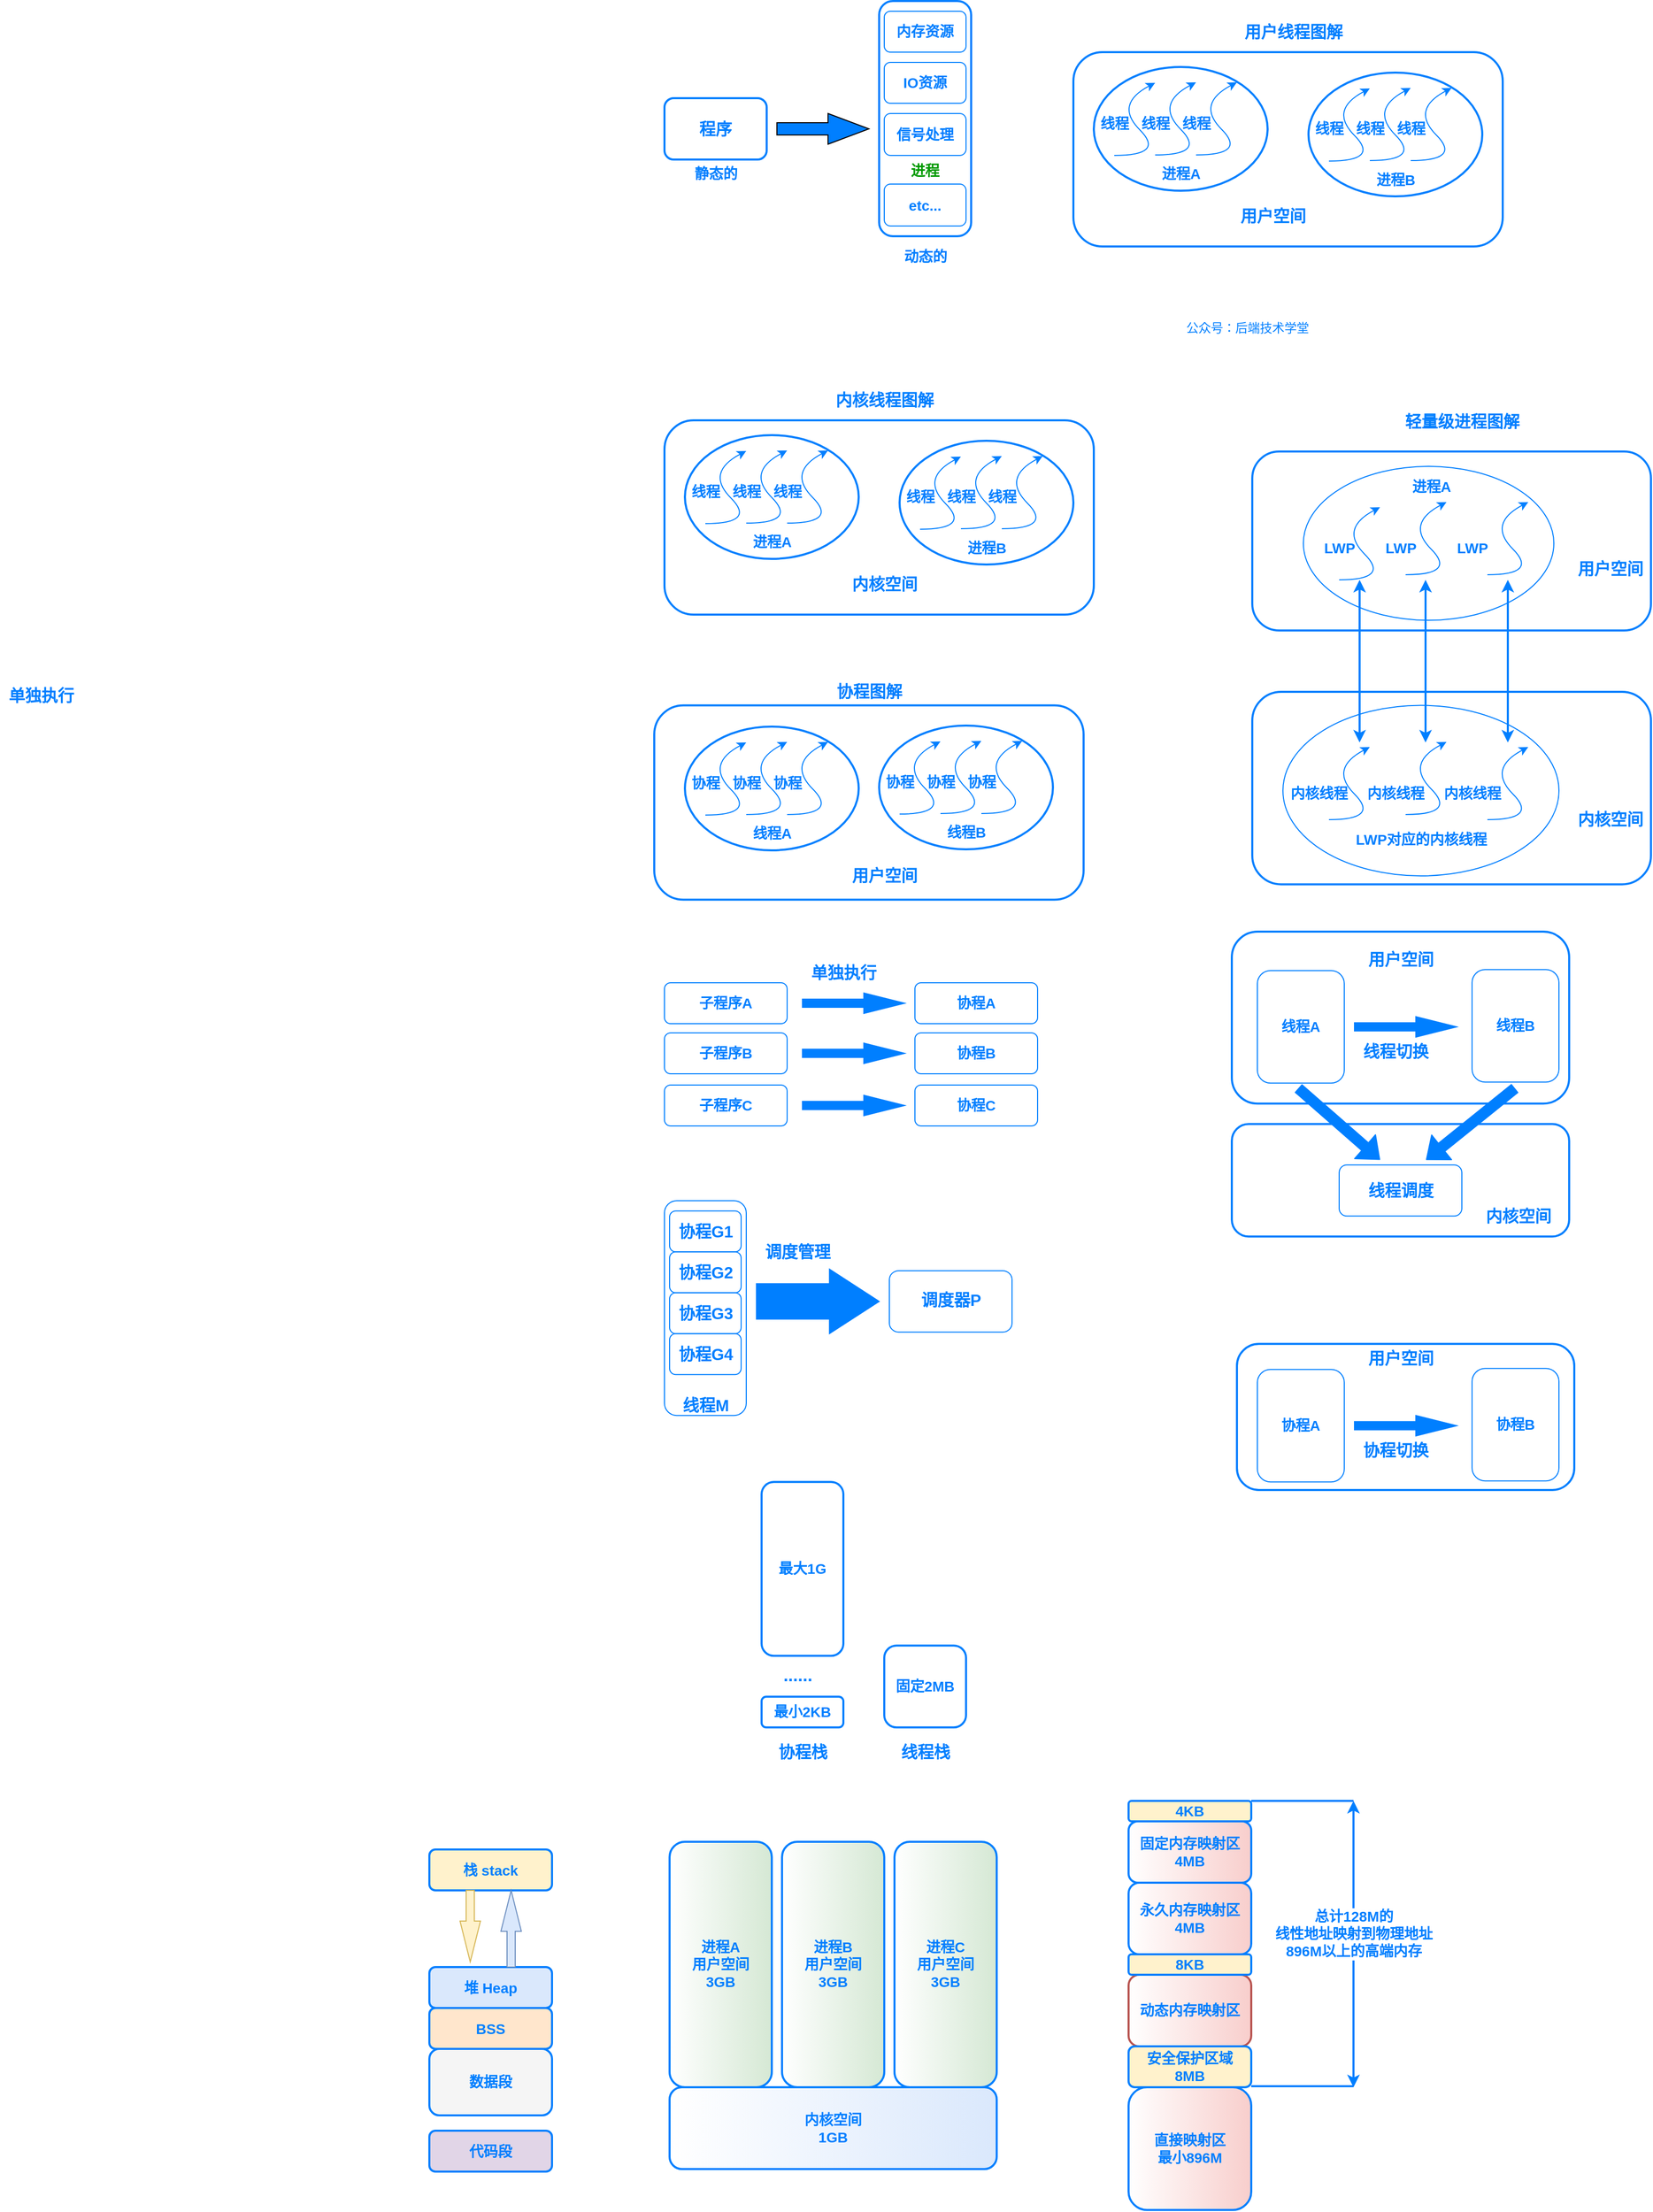<mxfile version="13.0.1" type="device"><diagram id="Zx3583GywnD8l1UOHniR" name="Page-1"><mxGraphModel dx="1886" dy="698" grid="1" gridSize="10" guides="1" tooltips="1" connect="1" arrows="1" fold="1" page="1" pageScale="1" pageWidth="827" pageHeight="1169" math="0" shadow="0"><root><mxCell id="0"/><mxCell id="1" parent="0"/><mxCell id="cXlgiejsqJPQF5KP37FK-1" value="&lt;font color=&quot;#007fff&quot; size=&quot;1&quot;&gt;&lt;b style=&quot;font-size: 16px&quot;&gt;程序&lt;/b&gt;&lt;/font&gt;" style="rounded=1;whiteSpace=wrap;html=1;fillColor=none;strokeColor=#007FFF;strokeWidth=2;" vertex="1" parent="1"><mxGeometry x="40" y="225" width="100" height="60" as="geometry"/></mxCell><mxCell id="cXlgiejsqJPQF5KP37FK-2" value="&lt;font style=&quot;font-size: 14px&quot; color=&quot;#009900&quot;&gt;&lt;b&gt;&lt;br&gt;&lt;br&gt;&lt;br&gt;&lt;br&gt;&lt;br&gt;&lt;br&gt;进程&lt;/b&gt;&lt;/font&gt;" style="rounded=1;whiteSpace=wrap;html=1;fillColor=none;strokeColor=#007FFF;strokeWidth=2;" vertex="1" parent="1"><mxGeometry x="250" y="130" width="90" height="230" as="geometry"/></mxCell><mxCell id="cXlgiejsqJPQF5KP37FK-3" value="&lt;font style=&quot;font-size: 14px&quot; color=&quot;#007fff&quot;&gt;&lt;b&gt;内存资源&lt;/b&gt;&lt;/font&gt;" style="rounded=1;whiteSpace=wrap;html=1;fillColor=none;strokeColor=#007FFF;" vertex="1" parent="1"><mxGeometry x="255" y="140" width="80" height="40" as="geometry"/></mxCell><mxCell id="cXlgiejsqJPQF5KP37FK-4" value="&lt;font style=&quot;font-size: 14px&quot; color=&quot;#007fff&quot;&gt;&lt;b&gt;IO资源&lt;/b&gt;&lt;/font&gt;" style="rounded=1;whiteSpace=wrap;html=1;fillColor=none;strokeColor=#007FFF;" vertex="1" parent="1"><mxGeometry x="255" y="190" width="80" height="40" as="geometry"/></mxCell><mxCell id="cXlgiejsqJPQF5KP37FK-5" value="&lt;font style=&quot;font-size: 14px&quot; color=&quot;#007fff&quot;&gt;&lt;b&gt;信号处理&lt;/b&gt;&lt;/font&gt;" style="rounded=1;whiteSpace=wrap;html=1;fillColor=none;strokeColor=#007FFF;gradientColor=#ffffff;" vertex="1" parent="1"><mxGeometry x="255" y="240" width="80" height="41" as="geometry"/></mxCell><mxCell id="cXlgiejsqJPQF5KP37FK-7" value="&lt;span style=&quot;font-size: 14px&quot;&gt;&lt;b&gt;&lt;font color=&quot;#007fff&quot;&gt;etc...&lt;/font&gt;&lt;/b&gt;&lt;/span&gt;" style="rounded=1;whiteSpace=wrap;html=1;fillColor=none;strokeColor=#007FFF;" vertex="1" parent="1"><mxGeometry x="255" y="309" width="80" height="41" as="geometry"/></mxCell><mxCell id="cXlgiejsqJPQF5KP37FK-8" value="&lt;font style=&quot;font-size: 14px&quot; color=&quot;#007fff&quot;&gt;&lt;b&gt;静态的&lt;/b&gt;&lt;/font&gt;" style="text;html=1;resizable=0;autosize=1;align=center;verticalAlign=middle;points=[];fillColor=none;strokeColor=none;rounded=0;" vertex="1" parent="1"><mxGeometry x="60" y="289" width="60" height="20" as="geometry"/></mxCell><mxCell id="cXlgiejsqJPQF5KP37FK-9" value="&lt;font style=&quot;font-size: 14px&quot; color=&quot;#007fff&quot;&gt;&lt;b&gt;动态的&lt;/b&gt;&lt;/font&gt;" style="text;html=1;resizable=0;autosize=1;align=center;verticalAlign=middle;points=[];fillColor=none;strokeColor=none;rounded=0;" vertex="1" parent="1"><mxGeometry x="265" y="370" width="60" height="20" as="geometry"/></mxCell><mxCell id="cXlgiejsqJPQF5KP37FK-10" value="" style="html=1;shadow=0;dashed=0;align=center;verticalAlign=middle;shape=mxgraph.arrows2.arrow;dy=0.6;dx=40;notch=0;fillColor=#007FFF;" vertex="1" parent="1"><mxGeometry x="150" y="240" width="90" height="30" as="geometry"/></mxCell><mxCell id="cXlgiejsqJPQF5KP37FK-13" value="" style="curved=1;endArrow=classic;html=1;strokeColor=#007FFF;" edge="1" parent="1"><mxGeometry width="50" height="50" relative="1" as="geometry"><mxPoint x="480" y="281" as="sourcePoint"/><mxPoint x="520" y="210" as="targetPoint"/><Array as="points"><mxPoint x="530" y="281"/><mxPoint x="480" y="231"/></Array></mxGeometry></mxCell><mxCell id="cXlgiejsqJPQF5KP37FK-15" value="" style="curved=1;endArrow=classic;html=1;strokeColor=#007FFF;" edge="1" parent="1"><mxGeometry width="50" height="50" relative="1" as="geometry"><mxPoint x="520" y="280.5" as="sourcePoint"/><mxPoint x="560" y="209.5" as="targetPoint"/><Array as="points"><mxPoint x="570" y="280.5"/><mxPoint x="520" y="230.5"/></Array></mxGeometry></mxCell><mxCell id="cXlgiejsqJPQF5KP37FK-16" value="" style="curved=1;endArrow=classic;html=1;strokeColor=#007FFF;" edge="1" parent="1"><mxGeometry width="50" height="50" relative="1" as="geometry"><mxPoint x="560" y="280.5" as="sourcePoint"/><mxPoint x="600" y="209.5" as="targetPoint"/><Array as="points"><mxPoint x="610" y="280.5"/><mxPoint x="560" y="230.5"/></Array></mxGeometry></mxCell><mxCell id="cXlgiejsqJPQF5KP37FK-17" value="" style="rounded=1;whiteSpace=wrap;html=1;strokeColor=#007FFF;fillColor=none;strokeWidth=2;" vertex="1" parent="1"><mxGeometry x="440" y="180" width="420" height="190" as="geometry"/></mxCell><mxCell id="cXlgiejsqJPQF5KP37FK-20" value="&lt;font color=&quot;#007fff&quot; size=&quot;1&quot;&gt;&lt;b style=&quot;font-size: 16px&quot;&gt;用户空间&lt;/b&gt;&lt;/font&gt;" style="text;html=1;resizable=0;autosize=1;align=center;verticalAlign=middle;points=[];fillColor=none;strokeColor=none;rounded=0;" vertex="1" parent="1"><mxGeometry x="595" y="330" width="80" height="20" as="geometry"/></mxCell><mxCell id="cXlgiejsqJPQF5KP37FK-21" value="" style="ellipse;whiteSpace=wrap;html=1;strokeColor=#007FFF;fillColor=none;strokeWidth=2;" vertex="1" parent="1"><mxGeometry x="460" y="194.5" width="170" height="121" as="geometry"/></mxCell><mxCell id="cXlgiejsqJPQF5KP37FK-22" value="&lt;font style=&quot;font-size: 14px&quot; color=&quot;#007fff&quot;&gt;&lt;b&gt;进程A&lt;/b&gt;&lt;/font&gt;" style="text;html=1;resizable=0;autosize=1;align=center;verticalAlign=middle;points=[];fillColor=none;strokeColor=none;rounded=0;" vertex="1" parent="1"><mxGeometry x="520" y="289" width="50" height="20" as="geometry"/></mxCell><mxCell id="cXlgiejsqJPQF5KP37FK-23" value="" style="curved=1;endArrow=classic;html=1;strokeColor=#007FFF;" edge="1" parent="1"><mxGeometry width="50" height="50" relative="1" as="geometry"><mxPoint x="690" y="286.5" as="sourcePoint"/><mxPoint x="730" y="215.5" as="targetPoint"/><Array as="points"><mxPoint x="740" y="286.5"/><mxPoint x="690" y="236.5"/></Array></mxGeometry></mxCell><mxCell id="cXlgiejsqJPQF5KP37FK-24" value="" style="curved=1;endArrow=classic;html=1;strokeColor=#007FFF;" edge="1" parent="1"><mxGeometry width="50" height="50" relative="1" as="geometry"><mxPoint x="730" y="286" as="sourcePoint"/><mxPoint x="770" y="215" as="targetPoint"/><Array as="points"><mxPoint x="780" y="286"/><mxPoint x="730" y="236"/></Array></mxGeometry></mxCell><mxCell id="cXlgiejsqJPQF5KP37FK-25" value="" style="curved=1;endArrow=classic;html=1;strokeColor=#007FFF;" edge="1" parent="1"><mxGeometry width="50" height="50" relative="1" as="geometry"><mxPoint x="770" y="286" as="sourcePoint"/><mxPoint x="810" y="215" as="targetPoint"/><Array as="points"><mxPoint x="820" y="286"/><mxPoint x="770" y="236"/></Array></mxGeometry></mxCell><mxCell id="cXlgiejsqJPQF5KP37FK-26" value="" style="ellipse;whiteSpace=wrap;html=1;strokeColor=#007FFF;fillColor=none;strokeWidth=2;" vertex="1" parent="1"><mxGeometry x="670" y="200" width="170" height="121" as="geometry"/></mxCell><mxCell id="cXlgiejsqJPQF5KP37FK-27" value="&lt;font style=&quot;font-size: 14px&quot; color=&quot;#007fff&quot;&gt;&lt;b&gt;进程B&lt;/b&gt;&lt;/font&gt;" style="text;html=1;resizable=0;autosize=1;align=center;verticalAlign=middle;points=[];fillColor=none;strokeColor=none;rounded=0;" vertex="1" parent="1"><mxGeometry x="730" y="294.5" width="50" height="20" as="geometry"/></mxCell><mxCell id="cXlgiejsqJPQF5KP37FK-29" value="&lt;font style=&quot;font-size: 14px&quot; color=&quot;#007fff&quot;&gt;&lt;b&gt;线程&lt;/b&gt;&lt;/font&gt;" style="text;html=1;resizable=0;autosize=1;align=center;verticalAlign=middle;points=[];fillColor=none;strokeColor=none;rounded=0;" vertex="1" parent="1"><mxGeometry x="460" y="240" width="40" height="20" as="geometry"/></mxCell><mxCell id="cXlgiejsqJPQF5KP37FK-30" value="&lt;font style=&quot;font-size: 14px&quot; color=&quot;#007fff&quot;&gt;&lt;b&gt;线程&lt;/b&gt;&lt;/font&gt;" style="text;html=1;resizable=0;autosize=1;align=center;verticalAlign=middle;points=[];fillColor=none;strokeColor=none;rounded=0;" vertex="1" parent="1"><mxGeometry x="500" y="240" width="40" height="20" as="geometry"/></mxCell><mxCell id="cXlgiejsqJPQF5KP37FK-31" value="&lt;font style=&quot;font-size: 14px&quot; color=&quot;#007fff&quot;&gt;&lt;b&gt;线程&lt;/b&gt;&lt;/font&gt;" style="text;html=1;resizable=0;autosize=1;align=center;verticalAlign=middle;points=[];fillColor=none;strokeColor=none;rounded=0;" vertex="1" parent="1"><mxGeometry x="540" y="240" width="40" height="20" as="geometry"/></mxCell><mxCell id="cXlgiejsqJPQF5KP37FK-32" value="&lt;font style=&quot;font-size: 14px&quot; color=&quot;#007fff&quot;&gt;&lt;b&gt;线程&lt;/b&gt;&lt;/font&gt;" style="text;html=1;resizable=0;autosize=1;align=center;verticalAlign=middle;points=[];fillColor=none;strokeColor=none;rounded=0;" vertex="1" parent="1"><mxGeometry x="670" y="245" width="40" height="20" as="geometry"/></mxCell><mxCell id="cXlgiejsqJPQF5KP37FK-33" value="&lt;font style=&quot;font-size: 14px&quot; color=&quot;#007fff&quot;&gt;&lt;b&gt;线程&lt;/b&gt;&lt;/font&gt;" style="text;html=1;resizable=0;autosize=1;align=center;verticalAlign=middle;points=[];fillColor=none;strokeColor=none;rounded=0;" vertex="1" parent="1"><mxGeometry x="710" y="245" width="40" height="20" as="geometry"/></mxCell><mxCell id="cXlgiejsqJPQF5KP37FK-34" value="&lt;font style=&quot;font-size: 14px&quot; color=&quot;#007fff&quot;&gt;&lt;b&gt;线程&lt;/b&gt;&lt;/font&gt;" style="text;html=1;resizable=0;autosize=1;align=center;verticalAlign=middle;points=[];fillColor=none;strokeColor=none;rounded=0;" vertex="1" parent="1"><mxGeometry x="750" y="245" width="40" height="20" as="geometry"/></mxCell><mxCell id="cXlgiejsqJPQF5KP37FK-35" value="&lt;font color=&quot;#007fff&quot; size=&quot;1&quot;&gt;&lt;b style=&quot;font-size: 16px&quot;&gt;用户线程图解&lt;/b&gt;&lt;/font&gt;" style="text;html=1;resizable=0;autosize=1;align=center;verticalAlign=middle;points=[];fillColor=none;strokeColor=none;rounded=0;" vertex="1" parent="1"><mxGeometry x="600" y="150" width="110" height="20" as="geometry"/></mxCell><mxCell id="cXlgiejsqJPQF5KP37FK-37" value="" style="curved=1;endArrow=classic;html=1;strokeColor=#007FFF;" edge="1" parent="1"><mxGeometry width="50" height="50" relative="1" as="geometry"><mxPoint x="80" y="641" as="sourcePoint"/><mxPoint x="120" y="570" as="targetPoint"/><Array as="points"><mxPoint x="130" y="641"/><mxPoint x="80" y="591"/></Array></mxGeometry></mxCell><mxCell id="cXlgiejsqJPQF5KP37FK-38" value="" style="curved=1;endArrow=classic;html=1;strokeColor=#007FFF;" edge="1" parent="1"><mxGeometry width="50" height="50" relative="1" as="geometry"><mxPoint x="120" y="640.5" as="sourcePoint"/><mxPoint x="160" y="569.5" as="targetPoint"/><Array as="points"><mxPoint x="170" y="640.5"/><mxPoint x="120" y="590.5"/></Array></mxGeometry></mxCell><mxCell id="cXlgiejsqJPQF5KP37FK-39" value="" style="curved=1;endArrow=classic;html=1;strokeColor=#007FFF;" edge="1" parent="1"><mxGeometry width="50" height="50" relative="1" as="geometry"><mxPoint x="160" y="640.5" as="sourcePoint"/><mxPoint x="200" y="569.5" as="targetPoint"/><Array as="points"><mxPoint x="210" y="640.5"/><mxPoint x="160" y="590.5"/></Array></mxGeometry></mxCell><mxCell id="cXlgiejsqJPQF5KP37FK-40" value="" style="rounded=1;whiteSpace=wrap;html=1;strokeColor=#007FFF;fillColor=none;strokeWidth=2;" vertex="1" parent="1"><mxGeometry x="40" y="540" width="420" height="190" as="geometry"/></mxCell><mxCell id="cXlgiejsqJPQF5KP37FK-41" value="&lt;font color=&quot;#007fff&quot;&gt;&lt;span style=&quot;font-size: 16px&quot;&gt;&lt;b&gt;内核空间&lt;/b&gt;&lt;/span&gt;&lt;/font&gt;" style="text;html=1;resizable=0;autosize=1;align=center;verticalAlign=middle;points=[];fillColor=none;strokeColor=none;rounded=0;" vertex="1" parent="1"><mxGeometry x="215" y="690" width="80" height="20" as="geometry"/></mxCell><mxCell id="cXlgiejsqJPQF5KP37FK-42" value="" style="ellipse;whiteSpace=wrap;html=1;strokeColor=#007FFF;fillColor=none;strokeWidth=2;" vertex="1" parent="1"><mxGeometry x="60" y="554.5" width="170" height="121" as="geometry"/></mxCell><mxCell id="cXlgiejsqJPQF5KP37FK-43" value="&lt;font style=&quot;font-size: 14px&quot; color=&quot;#007fff&quot;&gt;&lt;b&gt;进程A&lt;/b&gt;&lt;/font&gt;" style="text;html=1;resizable=0;autosize=1;align=center;verticalAlign=middle;points=[];fillColor=none;strokeColor=none;rounded=0;" vertex="1" parent="1"><mxGeometry x="120" y="649" width="50" height="20" as="geometry"/></mxCell><mxCell id="cXlgiejsqJPQF5KP37FK-44" value="" style="curved=1;endArrow=classic;html=1;strokeColor=#007FFF;" edge="1" parent="1"><mxGeometry width="50" height="50" relative="1" as="geometry"><mxPoint x="290" y="646.5" as="sourcePoint"/><mxPoint x="330" y="575.5" as="targetPoint"/><Array as="points"><mxPoint x="340" y="646.5"/><mxPoint x="290" y="596.5"/></Array></mxGeometry></mxCell><mxCell id="cXlgiejsqJPQF5KP37FK-45" value="" style="curved=1;endArrow=classic;html=1;strokeColor=#007FFF;" edge="1" parent="1"><mxGeometry width="50" height="50" relative="1" as="geometry"><mxPoint x="330" y="646" as="sourcePoint"/><mxPoint x="370" y="575" as="targetPoint"/><Array as="points"><mxPoint x="380" y="646"/><mxPoint x="330" y="596"/></Array></mxGeometry></mxCell><mxCell id="cXlgiejsqJPQF5KP37FK-46" value="" style="curved=1;endArrow=classic;html=1;strokeColor=#007FFF;" edge="1" parent="1"><mxGeometry width="50" height="50" relative="1" as="geometry"><mxPoint x="370" y="646" as="sourcePoint"/><mxPoint x="410" y="575" as="targetPoint"/><Array as="points"><mxPoint x="420" y="646"/><mxPoint x="370" y="596"/></Array></mxGeometry></mxCell><mxCell id="cXlgiejsqJPQF5KP37FK-47" value="" style="ellipse;whiteSpace=wrap;html=1;strokeColor=#007FFF;fillColor=none;strokeWidth=2;" vertex="1" parent="1"><mxGeometry x="270" y="560" width="170" height="121" as="geometry"/></mxCell><mxCell id="cXlgiejsqJPQF5KP37FK-48" value="&lt;font style=&quot;font-size: 14px&quot; color=&quot;#007fff&quot;&gt;&lt;b&gt;进程B&lt;/b&gt;&lt;/font&gt;" style="text;html=1;resizable=0;autosize=1;align=center;verticalAlign=middle;points=[];fillColor=none;strokeColor=none;rounded=0;" vertex="1" parent="1"><mxGeometry x="330" y="654.5" width="50" height="20" as="geometry"/></mxCell><mxCell id="cXlgiejsqJPQF5KP37FK-49" value="&lt;font style=&quot;font-size: 14px&quot; color=&quot;#007fff&quot;&gt;&lt;b&gt;线程&lt;/b&gt;&lt;/font&gt;" style="text;html=1;resizable=0;autosize=1;align=center;verticalAlign=middle;points=[];fillColor=none;strokeColor=none;rounded=0;" vertex="1" parent="1"><mxGeometry x="60" y="600" width="40" height="20" as="geometry"/></mxCell><mxCell id="cXlgiejsqJPQF5KP37FK-50" value="&lt;font style=&quot;font-size: 14px&quot; color=&quot;#007fff&quot;&gt;&lt;b&gt;线程&lt;/b&gt;&lt;/font&gt;" style="text;html=1;resizable=0;autosize=1;align=center;verticalAlign=middle;points=[];fillColor=none;strokeColor=none;rounded=0;" vertex="1" parent="1"><mxGeometry x="100" y="600" width="40" height="20" as="geometry"/></mxCell><mxCell id="cXlgiejsqJPQF5KP37FK-51" value="&lt;font style=&quot;font-size: 14px&quot; color=&quot;#007fff&quot;&gt;&lt;b&gt;线程&lt;/b&gt;&lt;/font&gt;" style="text;html=1;resizable=0;autosize=1;align=center;verticalAlign=middle;points=[];fillColor=none;strokeColor=none;rounded=0;" vertex="1" parent="1"><mxGeometry x="140" y="600" width="40" height="20" as="geometry"/></mxCell><mxCell id="cXlgiejsqJPQF5KP37FK-52" value="&lt;font style=&quot;font-size: 14px&quot; color=&quot;#007fff&quot;&gt;&lt;b&gt;线程&lt;/b&gt;&lt;/font&gt;" style="text;html=1;resizable=0;autosize=1;align=center;verticalAlign=middle;points=[];fillColor=none;strokeColor=none;rounded=0;" vertex="1" parent="1"><mxGeometry x="270" y="605" width="40" height="20" as="geometry"/></mxCell><mxCell id="cXlgiejsqJPQF5KP37FK-53" value="&lt;font style=&quot;font-size: 14px&quot; color=&quot;#007fff&quot;&gt;&lt;b&gt;线程&lt;/b&gt;&lt;/font&gt;" style="text;html=1;resizable=0;autosize=1;align=center;verticalAlign=middle;points=[];fillColor=none;strokeColor=none;rounded=0;" vertex="1" parent="1"><mxGeometry x="310" y="605" width="40" height="20" as="geometry"/></mxCell><mxCell id="cXlgiejsqJPQF5KP37FK-54" value="&lt;font style=&quot;font-size: 14px&quot; color=&quot;#007fff&quot;&gt;&lt;b&gt;线程&lt;/b&gt;&lt;/font&gt;" style="text;html=1;resizable=0;autosize=1;align=center;verticalAlign=middle;points=[];fillColor=none;strokeColor=none;rounded=0;" vertex="1" parent="1"><mxGeometry x="350" y="605" width="40" height="20" as="geometry"/></mxCell><mxCell id="cXlgiejsqJPQF5KP37FK-55" value="&lt;font color=&quot;#007fff&quot; size=&quot;1&quot;&gt;&lt;b style=&quot;font-size: 16px&quot;&gt;内核线程图解&lt;/b&gt;&lt;/font&gt;" style="text;html=1;resizable=0;autosize=1;align=center;verticalAlign=middle;points=[];fillColor=none;strokeColor=none;rounded=0;" vertex="1" parent="1"><mxGeometry x="200" y="510" width="110" height="20" as="geometry"/></mxCell><mxCell id="cXlgiejsqJPQF5KP37FK-57" value="" style="curved=1;endArrow=classic;html=1;strokeColor=#007FFF;" edge="1" parent="1"><mxGeometry width="50" height="50" relative="1" as="geometry"><mxPoint x="700" y="696" as="sourcePoint"/><mxPoint x="740" y="625" as="targetPoint"/><Array as="points"><mxPoint x="750" y="696"/><mxPoint x="700" y="646"/></Array></mxGeometry></mxCell><mxCell id="cXlgiejsqJPQF5KP37FK-58" value="" style="curved=1;endArrow=classic;html=1;strokeColor=#007FFF;" edge="1" parent="1"><mxGeometry width="50" height="50" relative="1" as="geometry"><mxPoint x="765" y="691" as="sourcePoint"/><mxPoint x="805" y="620" as="targetPoint"/><Array as="points"><mxPoint x="815" y="691"/><mxPoint x="765" y="641"/></Array></mxGeometry></mxCell><mxCell id="cXlgiejsqJPQF5KP37FK-59" value="" style="curved=1;endArrow=classic;html=1;strokeColor=#007FFF;" edge="1" parent="1"><mxGeometry width="50" height="50" relative="1" as="geometry"><mxPoint x="845" y="691" as="sourcePoint"/><mxPoint x="885" y="620" as="targetPoint"/><Array as="points"><mxPoint x="895" y="691"/><mxPoint x="845" y="641"/></Array></mxGeometry></mxCell><mxCell id="cXlgiejsqJPQF5KP37FK-61" value="&lt;font color=&quot;#007fff&quot;&gt;&lt;span style=&quot;font-size: 16px&quot;&gt;&lt;b&gt;内核空间&lt;/b&gt;&lt;/span&gt;&lt;/font&gt;" style="text;html=1;resizable=0;autosize=1;align=center;verticalAlign=middle;points=[];fillColor=none;strokeColor=none;rounded=0;" vertex="1" parent="1"><mxGeometry x="925" y="919.5" width="80" height="20" as="geometry"/></mxCell><mxCell id="cXlgiejsqJPQF5KP37FK-62" value="" style="ellipse;whiteSpace=wrap;html=1;strokeColor=#007FFF;fillColor=none;" vertex="1" parent="1"><mxGeometry x="665" y="585" width="245" height="150.5" as="geometry"/></mxCell><mxCell id="cXlgiejsqJPQF5KP37FK-63" value="&lt;font style=&quot;font-size: 14px&quot; color=&quot;#007fff&quot;&gt;&lt;b&gt;进程A&lt;/b&gt;&lt;/font&gt;" style="text;html=1;resizable=0;autosize=1;align=center;verticalAlign=middle;points=[];fillColor=none;strokeColor=none;rounded=0;" vertex="1" parent="1"><mxGeometry x="765" y="594.5" width="50" height="20" as="geometry"/></mxCell><mxCell id="cXlgiejsqJPQF5KP37FK-69" value="&lt;font style=&quot;font-size: 14px&quot; color=&quot;#007fff&quot;&gt;&lt;b&gt;LWP&lt;/b&gt;&lt;/font&gt;" style="text;html=1;resizable=0;autosize=1;align=center;verticalAlign=middle;points=[];fillColor=none;strokeColor=none;rounded=0;" vertex="1" parent="1"><mxGeometry x="675" y="655" width="50" height="20" as="geometry"/></mxCell><mxCell id="cXlgiejsqJPQF5KP37FK-70" value="&lt;font style=&quot;font-size: 14px&quot; color=&quot;#007fff&quot;&gt;&lt;b&gt;LWP&lt;/b&gt;&lt;/font&gt;" style="text;html=1;resizable=0;autosize=1;align=center;verticalAlign=middle;points=[];fillColor=none;strokeColor=none;rounded=0;" vertex="1" parent="1"><mxGeometry x="735" y="655" width="50" height="20" as="geometry"/></mxCell><mxCell id="cXlgiejsqJPQF5KP37FK-71" value="&lt;font style=&quot;font-size: 14px&quot; color=&quot;#007fff&quot;&gt;&lt;b&gt;LWP&lt;/b&gt;&lt;/font&gt;" style="text;html=1;resizable=0;autosize=1;align=center;verticalAlign=middle;points=[];fillColor=none;strokeColor=none;rounded=0;" vertex="1" parent="1"><mxGeometry x="805" y="655" width="50" height="20" as="geometry"/></mxCell><mxCell id="cXlgiejsqJPQF5KP37FK-75" value="&lt;font color=&quot;#007fff&quot; size=&quot;1&quot;&gt;&lt;b style=&quot;font-size: 16px&quot;&gt;轻量级进程图解&lt;/b&gt;&lt;/font&gt;" style="text;html=1;resizable=0;autosize=1;align=center;verticalAlign=middle;points=[];fillColor=none;strokeColor=none;rounded=0;" vertex="1" parent="1"><mxGeometry x="755" y="530.5" width="130" height="20" as="geometry"/></mxCell><mxCell id="cXlgiejsqJPQF5KP37FK-76" value="&lt;font color=&quot;#007fff&quot; style=&quot;font-size: 12px&quot;&gt;公众号：后端技术学堂&lt;/font&gt;" style="text;html=1;resizable=0;autosize=1;align=center;verticalAlign=middle;points=[];fillColor=none;strokeColor=none;rounded=0;" vertex="1" parent="1"><mxGeometry x="540" y="440" width="140" height="20" as="geometry"/></mxCell><mxCell id="cXlgiejsqJPQF5KP37FK-77" value="" style="curved=1;endArrow=classic;html=1;strokeColor=#007FFF;" edge="1" parent="1"><mxGeometry width="50" height="50" relative="1" as="geometry"><mxPoint x="690" y="930.5" as="sourcePoint"/><mxPoint x="730" y="859.5" as="targetPoint"/><Array as="points"><mxPoint x="740" y="930.5"/><mxPoint x="690" y="880.5"/></Array></mxGeometry></mxCell><mxCell id="cXlgiejsqJPQF5KP37FK-78" value="" style="curved=1;endArrow=classic;html=1;strokeColor=#007FFF;" edge="1" parent="1"><mxGeometry width="50" height="50" relative="1" as="geometry"><mxPoint x="765" y="925.5" as="sourcePoint"/><mxPoint x="805" y="854.5" as="targetPoint"/><Array as="points"><mxPoint x="815" y="925.5"/><mxPoint x="765" y="875.5"/></Array></mxGeometry></mxCell><mxCell id="cXlgiejsqJPQF5KP37FK-79" value="" style="curved=1;endArrow=classic;html=1;strokeColor=#007FFF;" edge="1" parent="1"><mxGeometry width="50" height="50" relative="1" as="geometry"><mxPoint x="845" y="930.5" as="sourcePoint"/><mxPoint x="885" y="859.5" as="targetPoint"/><Array as="points"><mxPoint x="895" y="930.5"/><mxPoint x="845" y="880.5"/></Array></mxGeometry></mxCell><mxCell id="cXlgiejsqJPQF5KP37FK-80" value="" style="rounded=1;whiteSpace=wrap;html=1;strokeColor=#007FFF;fillColor=none;strokeWidth=2;" vertex="1" parent="1"><mxGeometry x="615" y="570.5" width="390" height="175" as="geometry"/></mxCell><mxCell id="cXlgiejsqJPQF5KP37FK-83" value="&lt;font color=&quot;#007fff&quot;&gt;&lt;span style=&quot;font-size: 14px&quot;&gt;&lt;b&gt;LWP对应的内核线程&lt;/b&gt;&lt;/span&gt;&lt;/font&gt;" style="text;html=1;resizable=0;autosize=1;align=center;verticalAlign=middle;points=[];fillColor=none;strokeColor=none;rounded=0;" vertex="1" parent="1"><mxGeometry x="710" y="939.5" width="140" height="20" as="geometry"/></mxCell><mxCell id="cXlgiejsqJPQF5KP37FK-89" value="&lt;font style=&quot;font-size: 14px&quot; color=&quot;#007fff&quot;&gt;&lt;b&gt;内核线程&lt;/b&gt;&lt;/font&gt;" style="text;html=1;resizable=0;autosize=1;align=center;verticalAlign=middle;points=[];fillColor=none;strokeColor=none;rounded=0;" vertex="1" parent="1"><mxGeometry x="645" y="895" width="70" height="20" as="geometry"/></mxCell><mxCell id="cXlgiejsqJPQF5KP37FK-95" value="&lt;font style=&quot;font-size: 14px&quot; color=&quot;#007fff&quot;&gt;&lt;b&gt;内核线程&lt;/b&gt;&lt;/font&gt;" style="text;html=1;resizable=0;autosize=1;align=center;verticalAlign=middle;points=[];fillColor=none;strokeColor=none;rounded=0;" vertex="1" parent="1"><mxGeometry x="720" y="895" width="70" height="20" as="geometry"/></mxCell><mxCell id="cXlgiejsqJPQF5KP37FK-96" value="&lt;font style=&quot;font-size: 14px&quot; color=&quot;#007fff&quot;&gt;&lt;b&gt;内核线程&lt;/b&gt;&lt;/font&gt;" style="text;html=1;resizable=0;autosize=1;align=center;verticalAlign=middle;points=[];fillColor=none;strokeColor=none;rounded=0;" vertex="1" parent="1"><mxGeometry x="795" y="895" width="70" height="20" as="geometry"/></mxCell><mxCell id="cXlgiejsqJPQF5KP37FK-97" value="" style="endArrow=classic;startArrow=classic;html=1;strokeColor=#007FFF;strokeWidth=2;" edge="1" parent="1"><mxGeometry width="50" height="50" relative="1" as="geometry"><mxPoint x="720" y="855" as="sourcePoint"/><mxPoint x="720" y="696" as="targetPoint"/></mxGeometry></mxCell><mxCell id="cXlgiejsqJPQF5KP37FK-98" value="" style="endArrow=classic;startArrow=classic;html=1;strokeColor=#007FFF;strokeWidth=2;" edge="1" parent="1"><mxGeometry width="50" height="50" relative="1" as="geometry"><mxPoint x="784.5" y="855" as="sourcePoint"/><mxPoint x="784.5" y="696" as="targetPoint"/></mxGeometry></mxCell><mxCell id="cXlgiejsqJPQF5KP37FK-99" value="" style="endArrow=classic;startArrow=classic;html=1;strokeColor=#007FFF;strokeWidth=2;" edge="1" parent="1"><mxGeometry width="50" height="50" relative="1" as="geometry"><mxPoint x="865" y="855" as="sourcePoint"/><mxPoint x="865" y="696" as="targetPoint"/></mxGeometry></mxCell><mxCell id="cXlgiejsqJPQF5KP37FK-100" value="&lt;font color=&quot;#007fff&quot;&gt;&lt;span style=&quot;font-size: 16px&quot;&gt;&lt;b&gt;用户空间&lt;/b&gt;&lt;/span&gt;&lt;/font&gt;" style="text;html=1;resizable=0;autosize=1;align=center;verticalAlign=middle;points=[];fillColor=none;strokeColor=none;rounded=0;" vertex="1" parent="1"><mxGeometry x="925" y="675" width="80" height="20" as="geometry"/></mxCell><mxCell id="cXlgiejsqJPQF5KP37FK-106" value="" style="ellipse;whiteSpace=wrap;html=1;strokeColor=#007FFF;fillColor=none;" vertex="1" parent="1"><mxGeometry x="645" y="818.75" width="270" height="166.75" as="geometry"/></mxCell><mxCell id="cXlgiejsqJPQF5KP37FK-107" value="" style="rounded=1;whiteSpace=wrap;html=1;strokeColor=#007FFF;fillColor=none;strokeWidth=2;" vertex="1" parent="1"><mxGeometry x="615" y="805.5" width="390" height="188.25" as="geometry"/></mxCell><mxCell id="cXlgiejsqJPQF5KP37FK-108" value="" style="curved=1;endArrow=classic;html=1;strokeColor=#007FFF;" edge="1" parent="1"><mxGeometry width="50" height="50" relative="1" as="geometry"><mxPoint x="80" y="926" as="sourcePoint"/><mxPoint x="120" y="855" as="targetPoint"/><Array as="points"><mxPoint x="130" y="926"/><mxPoint x="80" y="876"/></Array></mxGeometry></mxCell><mxCell id="cXlgiejsqJPQF5KP37FK-109" value="" style="curved=1;endArrow=classic;html=1;strokeColor=#007FFF;" edge="1" parent="1"><mxGeometry width="50" height="50" relative="1" as="geometry"><mxPoint x="120" y="925.5" as="sourcePoint"/><mxPoint x="160" y="854.5" as="targetPoint"/><Array as="points"><mxPoint x="170" y="925.5"/><mxPoint x="120" y="875.5"/></Array></mxGeometry></mxCell><mxCell id="cXlgiejsqJPQF5KP37FK-110" value="" style="curved=1;endArrow=classic;html=1;strokeColor=#007FFF;" edge="1" parent="1"><mxGeometry width="50" height="50" relative="1" as="geometry"><mxPoint x="160" y="925.5" as="sourcePoint"/><mxPoint x="200" y="854.5" as="targetPoint"/><Array as="points"><mxPoint x="210" y="925.5"/><mxPoint x="160" y="875.5"/></Array></mxGeometry></mxCell><mxCell id="cXlgiejsqJPQF5KP37FK-111" value="" style="rounded=1;whiteSpace=wrap;html=1;strokeColor=#007FFF;fillColor=none;strokeWidth=2;" vertex="1" parent="1"><mxGeometry x="30" y="818.75" width="420" height="190" as="geometry"/></mxCell><mxCell id="cXlgiejsqJPQF5KP37FK-112" value="&lt;font color=&quot;#007fff&quot;&gt;&lt;span style=&quot;font-size: 16px&quot;&gt;&lt;b&gt;用户空间&lt;/b&gt;&lt;/span&gt;&lt;/font&gt;" style="text;html=1;resizable=0;autosize=1;align=center;verticalAlign=middle;points=[];fillColor=none;strokeColor=none;rounded=0;" vertex="1" parent="1"><mxGeometry x="215" y="975" width="80" height="20" as="geometry"/></mxCell><mxCell id="cXlgiejsqJPQF5KP37FK-113" value="" style="ellipse;whiteSpace=wrap;html=1;strokeColor=#007FFF;fillColor=none;strokeWidth=2;" vertex="1" parent="1"><mxGeometry x="60" y="839.5" width="170" height="121" as="geometry"/></mxCell><mxCell id="cXlgiejsqJPQF5KP37FK-114" value="&lt;font style=&quot;font-size: 14px&quot; color=&quot;#007fff&quot;&gt;&lt;b&gt;线程A&lt;/b&gt;&lt;/font&gt;" style="text;html=1;resizable=0;autosize=1;align=center;verticalAlign=middle;points=[];fillColor=none;strokeColor=none;rounded=0;" vertex="1" parent="1"><mxGeometry x="120" y="934" width="50" height="20" as="geometry"/></mxCell><mxCell id="cXlgiejsqJPQF5KP37FK-120" value="&lt;font color=&quot;#007fff&quot;&gt;&lt;span style=&quot;font-size: 14px&quot;&gt;&lt;b&gt;协程&lt;/b&gt;&lt;/span&gt;&lt;/font&gt;" style="text;html=1;resizable=0;autosize=1;align=center;verticalAlign=middle;points=[];fillColor=none;strokeColor=none;rounded=0;" vertex="1" parent="1"><mxGeometry x="60" y="885" width="40" height="20" as="geometry"/></mxCell><mxCell id="cXlgiejsqJPQF5KP37FK-121" value="&lt;font style=&quot;font-size: 14px&quot; color=&quot;#007fff&quot;&gt;&lt;b&gt;协程&lt;/b&gt;&lt;/font&gt;" style="text;html=1;resizable=0;autosize=1;align=center;verticalAlign=middle;points=[];fillColor=none;strokeColor=none;rounded=0;" vertex="1" parent="1"><mxGeometry x="100" y="885" width="40" height="20" as="geometry"/></mxCell><mxCell id="cXlgiejsqJPQF5KP37FK-122" value="&lt;font style=&quot;font-size: 14px&quot; color=&quot;#007fff&quot;&gt;&lt;b&gt;协程&lt;/b&gt;&lt;/font&gt;" style="text;html=1;resizable=0;autosize=1;align=center;verticalAlign=middle;points=[];fillColor=none;strokeColor=none;rounded=0;" vertex="1" parent="1"><mxGeometry x="140" y="885" width="40" height="20" as="geometry"/></mxCell><mxCell id="cXlgiejsqJPQF5KP37FK-126" value="&lt;font color=&quot;#007fff&quot; size=&quot;1&quot;&gt;&lt;b style=&quot;font-size: 16px&quot;&gt;协程图解&lt;/b&gt;&lt;/font&gt;" style="text;html=1;resizable=0;autosize=1;align=center;verticalAlign=middle;points=[];fillColor=none;strokeColor=none;rounded=0;" vertex="1" parent="1"><mxGeometry x="200" y="795" width="80" height="20" as="geometry"/></mxCell><mxCell id="cXlgiejsqJPQF5KP37FK-127" value="" style="curved=1;endArrow=classic;html=1;strokeColor=#007FFF;" edge="1" parent="1"><mxGeometry width="50" height="50" relative="1" as="geometry"><mxPoint x="270" y="925" as="sourcePoint"/><mxPoint x="310" y="854" as="targetPoint"/><Array as="points"><mxPoint x="320" y="925"/><mxPoint x="270" y="875"/></Array></mxGeometry></mxCell><mxCell id="cXlgiejsqJPQF5KP37FK-128" value="" style="curved=1;endArrow=classic;html=1;strokeColor=#007FFF;" edge="1" parent="1"><mxGeometry width="50" height="50" relative="1" as="geometry"><mxPoint x="310" y="924.5" as="sourcePoint"/><mxPoint x="350" y="853.5" as="targetPoint"/><Array as="points"><mxPoint x="360" y="924.5"/><mxPoint x="310" y="874.5"/></Array></mxGeometry></mxCell><mxCell id="cXlgiejsqJPQF5KP37FK-129" value="" style="curved=1;endArrow=classic;html=1;strokeColor=#007FFF;" edge="1" parent="1"><mxGeometry width="50" height="50" relative="1" as="geometry"><mxPoint x="350" y="924.5" as="sourcePoint"/><mxPoint x="390" y="853.5" as="targetPoint"/><Array as="points"><mxPoint x="400" y="924.5"/><mxPoint x="350" y="874.5"/></Array></mxGeometry></mxCell><mxCell id="cXlgiejsqJPQF5KP37FK-130" value="" style="ellipse;whiteSpace=wrap;html=1;strokeColor=#007FFF;fillColor=none;strokeWidth=2;" vertex="1" parent="1"><mxGeometry x="250" y="838.5" width="170" height="121" as="geometry"/></mxCell><mxCell id="cXlgiejsqJPQF5KP37FK-131" value="&lt;font style=&quot;font-size: 14px&quot; color=&quot;#007fff&quot;&gt;&lt;b&gt;线程B&lt;/b&gt;&lt;/font&gt;" style="text;html=1;resizable=0;autosize=1;align=center;verticalAlign=middle;points=[];fillColor=none;strokeColor=none;rounded=0;" vertex="1" parent="1"><mxGeometry x="310" y="933" width="50" height="20" as="geometry"/></mxCell><mxCell id="cXlgiejsqJPQF5KP37FK-132" value="&lt;font color=&quot;#007fff&quot;&gt;&lt;span style=&quot;font-size: 14px&quot;&gt;&lt;b&gt;协程&lt;/b&gt;&lt;/span&gt;&lt;/font&gt;" style="text;html=1;resizable=0;autosize=1;align=center;verticalAlign=middle;points=[];fillColor=none;strokeColor=none;rounded=0;" vertex="1" parent="1"><mxGeometry x="250" y="884" width="40" height="20" as="geometry"/></mxCell><mxCell id="cXlgiejsqJPQF5KP37FK-133" value="&lt;font style=&quot;font-size: 14px&quot; color=&quot;#007fff&quot;&gt;&lt;b&gt;协程&lt;/b&gt;&lt;/font&gt;" style="text;html=1;resizable=0;autosize=1;align=center;verticalAlign=middle;points=[];fillColor=none;strokeColor=none;rounded=0;" vertex="1" parent="1"><mxGeometry x="290" y="884" width="40" height="20" as="geometry"/></mxCell><mxCell id="cXlgiejsqJPQF5KP37FK-134" value="&lt;font style=&quot;font-size: 14px&quot; color=&quot;#007fff&quot;&gt;&lt;b&gt;协程&lt;/b&gt;&lt;/font&gt;" style="text;html=1;resizable=0;autosize=1;align=center;verticalAlign=middle;points=[];fillColor=none;strokeColor=none;rounded=0;" vertex="1" parent="1"><mxGeometry x="330" y="884" width="40" height="20" as="geometry"/></mxCell><mxCell id="cXlgiejsqJPQF5KP37FK-136" value="&lt;font style=&quot;font-size: 14px&quot; color=&quot;#007fff&quot;&gt;&lt;b&gt;子程序A&lt;/b&gt;&lt;/font&gt;" style="rounded=1;whiteSpace=wrap;html=1;strokeColor=#007FFF;fillColor=none;" vertex="1" parent="1"><mxGeometry x="40" y="1090" width="120" height="40" as="geometry"/></mxCell><mxCell id="cXlgiejsqJPQF5KP37FK-137" value="&lt;font style=&quot;font-size: 14px&quot; color=&quot;#007fff&quot;&gt;&lt;b&gt;子程序B&lt;/b&gt;&lt;/font&gt;" style="rounded=1;whiteSpace=wrap;html=1;strokeColor=#007FFF;fillColor=none;" vertex="1" parent="1"><mxGeometry x="40" y="1139" width="120" height="40" as="geometry"/></mxCell><mxCell id="cXlgiejsqJPQF5KP37FK-138" value="&lt;font style=&quot;font-size: 14px&quot; color=&quot;#007fff&quot;&gt;&lt;b&gt;子程序C&lt;/b&gt;&lt;/font&gt;" style="rounded=1;whiteSpace=wrap;html=1;strokeColor=#007FFF;fillColor=none;" vertex="1" parent="1"><mxGeometry x="40" y="1190" width="120" height="40" as="geometry"/></mxCell><mxCell id="cXlgiejsqJPQF5KP37FK-139" value="" style="html=1;shadow=0;dashed=0;align=center;verticalAlign=middle;shape=mxgraph.arrows2.arrow;dy=0.6;dx=40;notch=0;strokeColor=#007FFF;fillColor=#007FFF;" vertex="1" parent="1"><mxGeometry x="175" y="1100" width="100" height="20" as="geometry"/></mxCell><mxCell id="cXlgiejsqJPQF5KP37FK-140" value="" style="html=1;shadow=0;dashed=0;align=center;verticalAlign=middle;shape=mxgraph.arrows2.arrow;dy=0.6;dx=40;notch=0;strokeColor=#007FFF;fillColor=#007FFF;" vertex="1" parent="1"><mxGeometry x="175" y="1149" width="100" height="20" as="geometry"/></mxCell><mxCell id="cXlgiejsqJPQF5KP37FK-141" value="" style="html=1;shadow=0;dashed=0;align=center;verticalAlign=middle;shape=mxgraph.arrows2.arrow;dy=0.6;dx=40;notch=0;strokeColor=#007FFF;fillColor=#007FFF;gradientColor=none;" vertex="1" parent="1"><mxGeometry x="175" y="1200" width="100" height="20" as="geometry"/></mxCell><mxCell id="cXlgiejsqJPQF5KP37FK-142" value="&lt;font color=&quot;#007fff&quot;&gt;&lt;span style=&quot;font-size: 14px&quot;&gt;&lt;b&gt;协程A&lt;/b&gt;&lt;/span&gt;&lt;/font&gt;" style="rounded=1;whiteSpace=wrap;html=1;strokeColor=#007FFF;fillColor=none;" vertex="1" parent="1"><mxGeometry x="285" y="1090" width="120" height="40" as="geometry"/></mxCell><mxCell id="cXlgiejsqJPQF5KP37FK-147" value="&lt;font color=&quot;#007fff&quot;&gt;&lt;span style=&quot;font-size: 16px&quot;&gt;&lt;b&gt;单独执行&lt;/b&gt;&lt;/span&gt;&lt;/font&gt;" style="text;html=1;resizable=0;autosize=1;align=center;verticalAlign=middle;points=[];fillColor=none;strokeColor=none;rounded=0;" vertex="1" parent="1"><mxGeometry x="175" y="1070" width="80" height="20" as="geometry"/></mxCell><mxCell id="cXlgiejsqJPQF5KP37FK-148" value="&lt;font color=&quot;#007fff&quot;&gt;&lt;span style=&quot;font-size: 14px&quot;&gt;&lt;b&gt;协程B&lt;/b&gt;&lt;/span&gt;&lt;/font&gt;" style="rounded=1;whiteSpace=wrap;html=1;strokeColor=#007FFF;fillColor=none;" vertex="1" parent="1"><mxGeometry x="285" y="1139" width="120" height="40" as="geometry"/></mxCell><mxCell id="cXlgiejsqJPQF5KP37FK-149" value="&lt;font color=&quot;#007fff&quot;&gt;&lt;span style=&quot;font-size: 14px&quot;&gt;&lt;b&gt;协程C&lt;/b&gt;&lt;/span&gt;&lt;/font&gt;" style="rounded=1;whiteSpace=wrap;html=1;strokeColor=#007FFF;fillColor=none;" vertex="1" parent="1"><mxGeometry x="285" y="1190" width="120" height="40" as="geometry"/></mxCell><mxCell id="cXlgiejsqJPQF5KP37FK-151" value="&lt;font style=&quot;font-size: 14px&quot; color=&quot;#007fff&quot;&gt;&lt;b&gt;线程A&lt;/b&gt;&lt;/font&gt;" style="rounded=1;whiteSpace=wrap;html=1;strokeColor=#007FFF;fillColor=none;" vertex="1" parent="1"><mxGeometry x="620" y="1078.13" width="85" height="110" as="geometry"/></mxCell><mxCell id="cXlgiejsqJPQF5KP37FK-152" value="&lt;font style=&quot;font-size: 14px&quot; color=&quot;#007fff&quot;&gt;&lt;b&gt;线程B&lt;/b&gt;&lt;/font&gt;" style="rounded=1;whiteSpace=wrap;html=1;strokeColor=#007FFF;fillColor=none;" vertex="1" parent="1"><mxGeometry x="830" y="1077.13" width="85" height="110" as="geometry"/></mxCell><mxCell id="cXlgiejsqJPQF5KP37FK-153" value="" style="rounded=1;whiteSpace=wrap;html=1;strokeColor=#007FFF;fillColor=none;strokeWidth=2;" vertex="1" parent="1"><mxGeometry x="595" y="1040" width="330" height="168.13" as="geometry"/></mxCell><mxCell id="cXlgiejsqJPQF5KP37FK-154" value="" style="html=1;shadow=0;dashed=0;align=center;verticalAlign=middle;shape=mxgraph.arrows2.arrow;dy=0.6;dx=40;notch=0;strokeColor=#007FFF;fillColor=#007FFF;" vertex="1" parent="1"><mxGeometry x="715" y="1123.13" width="100" height="20" as="geometry"/></mxCell><mxCell id="cXlgiejsqJPQF5KP37FK-157" value="&lt;font color=&quot;#007fff&quot;&gt;&lt;span style=&quot;font-size: 16px&quot;&gt;&lt;b&gt;线程切换&lt;/b&gt;&lt;/span&gt;&lt;/font&gt;" style="text;html=1;resizable=0;autosize=1;align=center;verticalAlign=middle;points=[];fillColor=none;strokeColor=none;rounded=0;" vertex="1" parent="1"><mxGeometry x="715" y="1147.13" width="80" height="20" as="geometry"/></mxCell><mxCell id="cXlgiejsqJPQF5KP37FK-159" value="&lt;font color=&quot;#007fff&quot;&gt;&lt;span style=&quot;font-size: 16px&quot;&gt;&lt;b&gt;用户空间&lt;/b&gt;&lt;/span&gt;&lt;/font&gt;" style="text;html=1;resizable=0;autosize=1;align=center;verticalAlign=middle;points=[];fillColor=none;strokeColor=none;rounded=0;" vertex="1" parent="1"><mxGeometry x="720" y="1057.13" width="80" height="20" as="geometry"/></mxCell><mxCell id="cXlgiejsqJPQF5KP37FK-161" value="" style="shape=flexArrow;endArrow=classic;html=1;strokeColor=#007FFF;fillColor=#007FFF;" edge="1" parent="1"><mxGeometry width="50" height="50" relative="1" as="geometry"><mxPoint x="660" y="1193.13" as="sourcePoint"/><mxPoint x="740" y="1263.13" as="targetPoint"/></mxGeometry></mxCell><mxCell id="cXlgiejsqJPQF5KP37FK-162" value="" style="shape=flexArrow;endArrow=classic;html=1;strokeColor=#007FFF;fillColor=#007FFF;" edge="1" parent="1"><mxGeometry width="50" height="50" relative="1" as="geometry"><mxPoint x="872" y="1193.13" as="sourcePoint"/><mxPoint x="785" y="1263.13" as="targetPoint"/></mxGeometry></mxCell><mxCell id="cXlgiejsqJPQF5KP37FK-163" value="" style="rounded=1;whiteSpace=wrap;html=1;strokeColor=#007FFF;fillColor=none;strokeWidth=2;" vertex="1" parent="1"><mxGeometry x="595" y="1228.13" width="330" height="110" as="geometry"/></mxCell><mxCell id="cXlgiejsqJPQF5KP37FK-164" value="&lt;font color=&quot;#007fff&quot;&gt;&lt;span style=&quot;font-size: 16px&quot;&gt;&lt;b&gt;内核空间&lt;/b&gt;&lt;/span&gt;&lt;/font&gt;" style="text;html=1;resizable=0;autosize=1;align=center;verticalAlign=middle;points=[];fillColor=none;strokeColor=none;rounded=0;" vertex="1" parent="1"><mxGeometry x="835" y="1308.13" width="80" height="20" as="geometry"/></mxCell><mxCell id="cXlgiejsqJPQF5KP37FK-166" value="" style="rounded=1;whiteSpace=wrap;html=1;strokeColor=#007FFF;fillColor=none;" vertex="1" parent="1"><mxGeometry x="700" y="1268.13" width="120" height="50" as="geometry"/></mxCell><mxCell id="cXlgiejsqJPQF5KP37FK-167" value="&lt;font color=&quot;#007fff&quot;&gt;&lt;span style=&quot;font-size: 16px&quot;&gt;&lt;b&gt;线程调度&lt;/b&gt;&lt;/span&gt;&lt;/font&gt;" style="text;html=1;resizable=0;autosize=1;align=center;verticalAlign=middle;points=[];fillColor=none;strokeColor=none;rounded=0;" vertex="1" parent="1"><mxGeometry x="720" y="1283.13" width="80" height="20" as="geometry"/></mxCell><mxCell id="cXlgiejsqJPQF5KP37FK-168" value="&lt;font style=&quot;font-size: 14px&quot; color=&quot;#007fff&quot;&gt;&lt;b&gt;协程A&lt;/b&gt;&lt;/font&gt;" style="rounded=1;whiteSpace=wrap;html=1;strokeColor=#007FFF;fillColor=none;" vertex="1" parent="1"><mxGeometry x="620" y="1468.13" width="85" height="110" as="geometry"/></mxCell><mxCell id="cXlgiejsqJPQF5KP37FK-169" value="&lt;font style=&quot;font-size: 14px&quot; color=&quot;#007fff&quot;&gt;&lt;b&gt;协程B&lt;/b&gt;&lt;/font&gt;" style="rounded=1;whiteSpace=wrap;html=1;strokeColor=#007FFF;fillColor=none;" vertex="1" parent="1"><mxGeometry x="830" y="1467.13" width="85" height="110" as="geometry"/></mxCell><mxCell id="cXlgiejsqJPQF5KP37FK-171" value="" style="html=1;shadow=0;dashed=0;align=center;verticalAlign=middle;shape=mxgraph.arrows2.arrow;dy=0.6;dx=40;notch=0;strokeColor=#007FFF;fillColor=#007FFF;" vertex="1" parent="1"><mxGeometry x="715" y="1513.13" width="100" height="20" as="geometry"/></mxCell><mxCell id="cXlgiejsqJPQF5KP37FK-172" value="&lt;font color=&quot;#007fff&quot;&gt;&lt;span style=&quot;font-size: 16px&quot;&gt;&lt;b&gt;协程切换&lt;/b&gt;&lt;/span&gt;&lt;/font&gt;" style="text;html=1;resizable=0;autosize=1;align=center;verticalAlign=middle;points=[];fillColor=none;strokeColor=none;rounded=0;" vertex="1" parent="1"><mxGeometry x="715" y="1537.13" width="80" height="20" as="geometry"/></mxCell><mxCell id="cXlgiejsqJPQF5KP37FK-173" value="&lt;font color=&quot;#007fff&quot;&gt;&lt;span style=&quot;font-size: 16px&quot;&gt;&lt;b&gt;用户空间&lt;/b&gt;&lt;/span&gt;&lt;/font&gt;" style="text;html=1;resizable=0;autosize=1;align=center;verticalAlign=middle;points=[];fillColor=none;strokeColor=none;rounded=0;" vertex="1" parent="1"><mxGeometry x="720" y="1447.13" width="80" height="20" as="geometry"/></mxCell><mxCell id="cXlgiejsqJPQF5KP37FK-174" value="" style="rounded=1;whiteSpace=wrap;html=1;strokeColor=#007FFF;fillColor=none;strokeWidth=2;" vertex="1" parent="1"><mxGeometry x="600" y="1443.13" width="330" height="142.87" as="geometry"/></mxCell><mxCell id="cXlgiejsqJPQF5KP37FK-177" value="" style="rounded=1;whiteSpace=wrap;html=1;strokeColor=#007FFF;fillColor=none;" vertex="1" parent="1"><mxGeometry x="40" y="1303.13" width="80" height="210" as="geometry"/></mxCell><mxCell id="cXlgiejsqJPQF5KP37FK-178" value="" style="rounded=1;whiteSpace=wrap;html=1;strokeColor=#007FFF;fillColor=none;" vertex="1" parent="1"><mxGeometry x="45" y="1313.13" width="70" height="40" as="geometry"/></mxCell><mxCell id="cXlgiejsqJPQF5KP37FK-179" value="&lt;font color=&quot;#007fff&quot;&gt;&lt;span style=&quot;font-size: 16px&quot;&gt;&lt;b&gt;协程G1&lt;/b&gt;&lt;/span&gt;&lt;/font&gt;" style="text;html=1;resizable=0;autosize=1;align=center;verticalAlign=middle;points=[];fillColor=none;strokeColor=none;rounded=0;" vertex="1" parent="1"><mxGeometry x="45" y="1323.13" width="70" height="20" as="geometry"/></mxCell><mxCell id="cXlgiejsqJPQF5KP37FK-180" value="" style="rounded=1;whiteSpace=wrap;html=1;strokeColor=#007FFF;fillColor=none;" vertex="1" parent="1"><mxGeometry x="45" y="1353.13" width="70" height="40" as="geometry"/></mxCell><mxCell id="cXlgiejsqJPQF5KP37FK-181" value="&lt;font color=&quot;#007fff&quot;&gt;&lt;span style=&quot;font-size: 16px&quot;&gt;&lt;b&gt;协程G2&lt;/b&gt;&lt;/span&gt;&lt;/font&gt;" style="text;html=1;resizable=0;autosize=1;align=center;verticalAlign=middle;points=[];fillColor=none;strokeColor=none;rounded=0;" vertex="1" parent="1"><mxGeometry x="45" y="1363.13" width="70" height="20" as="geometry"/></mxCell><mxCell id="cXlgiejsqJPQF5KP37FK-184" value="" style="rounded=1;whiteSpace=wrap;html=1;strokeColor=#007FFF;fillColor=none;" vertex="1" parent="1"><mxGeometry x="45" y="1393.13" width="70" height="40" as="geometry"/></mxCell><mxCell id="cXlgiejsqJPQF5KP37FK-185" value="&lt;font color=&quot;#007fff&quot;&gt;&lt;span style=&quot;font-size: 16px&quot;&gt;&lt;b&gt;协程G3&lt;/b&gt;&lt;/span&gt;&lt;/font&gt;" style="text;html=1;resizable=0;autosize=1;align=center;verticalAlign=middle;points=[];fillColor=none;strokeColor=none;rounded=0;" vertex="1" parent="1"><mxGeometry x="45" y="1403.13" width="70" height="20" as="geometry"/></mxCell><mxCell id="cXlgiejsqJPQF5KP37FK-186" value="" style="rounded=1;whiteSpace=wrap;html=1;strokeColor=#007FFF;fillColor=none;" vertex="1" parent="1"><mxGeometry x="45" y="1433.13" width="70" height="40" as="geometry"/></mxCell><mxCell id="cXlgiejsqJPQF5KP37FK-187" value="&lt;font color=&quot;#007fff&quot;&gt;&lt;span style=&quot;font-size: 16px&quot;&gt;&lt;b&gt;协程G4&lt;/b&gt;&lt;/span&gt;&lt;/font&gt;" style="text;html=1;resizable=0;autosize=1;align=center;verticalAlign=middle;points=[];fillColor=none;strokeColor=none;rounded=0;" vertex="1" parent="1"><mxGeometry x="45" y="1443.13" width="70" height="20" as="geometry"/></mxCell><mxCell id="cXlgiejsqJPQF5KP37FK-188" value="&lt;span style=&quot;font-size: 16px&quot;&gt;&lt;b&gt;&lt;font color=&quot;#007fff&quot;&gt;线程M&lt;/font&gt;&lt;/b&gt;&lt;/span&gt;" style="text;html=1;resizable=0;autosize=1;align=center;verticalAlign=middle;points=[];fillColor=none;strokeColor=none;rounded=0;" vertex="1" parent="1"><mxGeometry x="50" y="1493.13" width="60" height="20" as="geometry"/></mxCell><mxCell id="cXlgiejsqJPQF5KP37FK-190" value="" style="html=1;shadow=0;dashed=0;align=center;verticalAlign=middle;shape=mxgraph.arrows2.arrow;dy=0.45;dx=48.6;notch=0;strokeColor=#007FFF;fillColor=#007FFF;gradientColor=none;" vertex="1" parent="1"><mxGeometry x="130" y="1370" width="120" height="63.13" as="geometry"/></mxCell><mxCell id="cXlgiejsqJPQF5KP37FK-191" value="" style="rounded=1;whiteSpace=wrap;html=1;strokeColor=#007FFF;fillColor=none;" vertex="1" parent="1"><mxGeometry x="260" y="1371.57" width="120" height="60" as="geometry"/></mxCell><mxCell id="cXlgiejsqJPQF5KP37FK-192" value="&lt;font color=&quot;#007fff&quot;&gt;&lt;span style=&quot;font-size: 16px&quot;&gt;&lt;b&gt;调度器P&lt;/b&gt;&lt;/span&gt;&lt;/font&gt;" style="text;html=1;resizable=0;autosize=1;align=center;verticalAlign=middle;points=[];fillColor=none;strokeColor=none;rounded=0;" vertex="1" parent="1"><mxGeometry x="285" y="1390" width="70" height="20" as="geometry"/></mxCell><mxCell id="cXlgiejsqJPQF5KP37FK-193" value="&lt;font color=&quot;#007fff&quot;&gt;&lt;span style=&quot;font-size: 16px&quot;&gt;&lt;b&gt;单独执行&lt;/b&gt;&lt;/span&gt;&lt;/font&gt;" style="text;html=1;resizable=0;autosize=1;align=center;verticalAlign=middle;points=[];fillColor=none;strokeColor=none;rounded=0;" vertex="1" parent="1"><mxGeometry x="-610" y="798.75" width="80" height="20" as="geometry"/></mxCell><mxCell id="cXlgiejsqJPQF5KP37FK-194" value="&lt;font color=&quot;#007fff&quot;&gt;&lt;span style=&quot;font-size: 16px&quot;&gt;&lt;b&gt;调度管理&lt;/b&gt;&lt;/span&gt;&lt;/font&gt;" style="text;html=1;resizable=0;autosize=1;align=center;verticalAlign=middle;points=[];fillColor=none;strokeColor=none;rounded=0;" vertex="1" parent="1"><mxGeometry x="130" y="1343.13" width="80" height="20" as="geometry"/></mxCell><mxCell id="cXlgiejsqJPQF5KP37FK-199" value="&lt;b&gt;&lt;font color=&quot;#007fff&quot; style=&quot;font-size: 14px&quot;&gt;固定2MB&lt;/font&gt;&lt;/b&gt;" style="rounded=1;whiteSpace=wrap;html=1;strokeColor=#007FFF;strokeWidth=2;fillColor=none;gradientColor=none;" vertex="1" parent="1"><mxGeometry x="255" y="1738.13" width="80" height="80" as="geometry"/></mxCell><mxCell id="cXlgiejsqJPQF5KP37FK-200" value="&lt;b&gt;&lt;font color=&quot;#007fff&quot; style=&quot;font-size: 14px&quot;&gt;最小2KB&lt;/font&gt;&lt;/b&gt;" style="rounded=1;whiteSpace=wrap;html=1;strokeColor=#007FFF;strokeWidth=2;fillColor=none;gradientColor=none;" vertex="1" parent="1"><mxGeometry x="135" y="1788.13" width="80" height="30" as="geometry"/></mxCell><mxCell id="cXlgiejsqJPQF5KP37FK-201" value="&lt;b&gt;&lt;font style=&quot;font-size: 14px&quot; color=&quot;#007fff&quot;&gt;最大1G&lt;/font&gt;&lt;/b&gt;" style="rounded=1;whiteSpace=wrap;html=1;strokeColor=#007FFF;strokeWidth=2;fillColor=none;gradientColor=none;" vertex="1" parent="1"><mxGeometry x="135" y="1578.13" width="80" height="170" as="geometry"/></mxCell><mxCell id="cXlgiejsqJPQF5KP37FK-203" value="&lt;font color=&quot;#007fff&quot;&gt;&lt;span style=&quot;font-size: 16px&quot;&gt;&lt;b&gt;协程栈&lt;/b&gt;&lt;/span&gt;&lt;/font&gt;" style="text;html=1;resizable=0;autosize=1;align=center;verticalAlign=middle;points=[];fillColor=none;strokeColor=none;rounded=0;" vertex="1" parent="1"><mxGeometry x="145" y="1832.13" width="60" height="20" as="geometry"/></mxCell><mxCell id="cXlgiejsqJPQF5KP37FK-204" value="&lt;font color=&quot;#007fff&quot;&gt;&lt;span style=&quot;font-size: 16px&quot;&gt;&lt;b&gt;线程栈&lt;/b&gt;&lt;/span&gt;&lt;/font&gt;" style="text;html=1;resizable=0;autosize=1;align=center;verticalAlign=middle;points=[];fillColor=none;strokeColor=none;rounded=0;" vertex="1" parent="1"><mxGeometry x="265" y="1832.13" width="60" height="20" as="geometry"/></mxCell><mxCell id="cXlgiejsqJPQF5KP37FK-206" value="&lt;font color=&quot;#007fff&quot; size=&quot;1&quot;&gt;&lt;b style=&quot;font-size: 17px&quot;&gt;......&lt;/b&gt;&lt;/font&gt;" style="text;html=1;resizable=0;autosize=1;align=center;verticalAlign=middle;points=[];fillColor=none;strokeColor=none;rounded=0;" vertex="1" parent="1"><mxGeometry x="150" y="1758.13" width="40" height="20" as="geometry"/></mxCell><mxCell id="cXlgiejsqJPQF5KP37FK-207" value="&lt;font style=&quot;font-size: 14px&quot;&gt;&lt;b&gt;&lt;font color=&quot;#007fff&quot;&gt;进程C&lt;br&gt;用户空间&lt;br&gt;3GB&lt;/font&gt;&lt;/b&gt;&lt;br&gt;&lt;/font&gt;" style="rounded=1;whiteSpace=wrap;html=1;direction=south;fillColor=#d5e8d4;strokeColor=#007FFF;strokeWidth=2;gradientColor=#ffffff;" vertex="1" parent="1"><mxGeometry x="265" y="1930" width="100" height="240" as="geometry"/></mxCell><mxCell id="cXlgiejsqJPQF5KP37FK-208" value="&lt;font style=&quot;font-size: 14px&quot;&gt;&lt;b&gt;&lt;font color=&quot;#007fff&quot;&gt;内核空间&lt;br&gt;1GB&lt;/font&gt;&lt;/b&gt;&lt;br&gt;&lt;/font&gt;" style="rounded=1;whiteSpace=wrap;html=1;direction=south;fillColor=#dae8fc;strokeColor=#007FFF;strokeWidth=2;gradientColor=#ffffff;" vertex="1" parent="1"><mxGeometry x="45" y="2170" width="320" height="80" as="geometry"/></mxCell><mxCell id="cXlgiejsqJPQF5KP37FK-209" value="&lt;font style=&quot;font-size: 14px&quot;&gt;&lt;b&gt;&lt;font color=&quot;#007fff&quot;&gt;进程B&lt;br&gt;用户空间&lt;br&gt;3GB&lt;/font&gt;&lt;/b&gt;&lt;br&gt;&lt;/font&gt;" style="rounded=1;whiteSpace=wrap;html=1;direction=south;fillColor=#d5e8d4;strokeColor=#007FFF;strokeWidth=2;gradientColor=#ffffff;" vertex="1" parent="1"><mxGeometry x="155" y="1930" width="100" height="240" as="geometry"/></mxCell><mxCell id="cXlgiejsqJPQF5KP37FK-210" value="&lt;font style=&quot;font-size: 14px&quot;&gt;&lt;b&gt;&lt;font color=&quot;#007fff&quot;&gt;进程A&lt;br&gt;用户空间&lt;br&gt;3GB&lt;/font&gt;&lt;/b&gt;&lt;br&gt;&lt;/font&gt;" style="rounded=1;whiteSpace=wrap;html=1;direction=south;fillColor=#d5e8d4;strokeColor=#007FFF;strokeWidth=2;gradientColor=#ffffff;" vertex="1" parent="1"><mxGeometry x="45" y="1930" width="100" height="240" as="geometry"/></mxCell><mxCell id="cXlgiejsqJPQF5KP37FK-211" value="&lt;span style=&quot;font-size: 14px&quot;&gt;&lt;b&gt;&lt;font color=&quot;#007fff&quot;&gt;直接映射区&lt;br&gt;最小896M&lt;/font&gt;&lt;/b&gt;&lt;br&gt;&lt;/span&gt;" style="rounded=1;whiteSpace=wrap;html=1;direction=south;fillColor=#f8cecc;strokeColor=#007FFF;allowArrows=1;imageAspect=1;connectable=1;shadow=0;glass=0;comic=0;strokeWidth=2;gradientColor=#ffffff;" vertex="1" parent="1"><mxGeometry x="494" y="2170" width="120" height="120" as="geometry"/></mxCell><mxCell id="cXlgiejsqJPQF5KP37FK-212" value="&lt;span style=&quot;font-family: &amp;#34;arial&amp;#34; , &amp;#34;helvetica&amp;#34; , sans-serif&quot;&gt;&lt;font style=&quot;font-size: 14px&quot; color=&quot;#007fff&quot;&gt;&lt;b&gt;动态内存映射区&lt;/b&gt;&lt;/font&gt;&lt;/span&gt;" style="rounded=1;whiteSpace=wrap;html=1;direction=south;fillColor=#f8cecc;strokeColor=#b85450;strokeWidth=2;gradientColor=#ffffff;" vertex="1" parent="1"><mxGeometry x="494" y="2060" width="120" height="70" as="geometry"/></mxCell><mxCell id="cXlgiejsqJPQF5KP37FK-213" value="&lt;span style=&quot;font-family: &amp;#34;arial&amp;#34; , &amp;#34;helvetica&amp;#34; , sans-serif&quot;&gt;&lt;font style=&quot;font-size: 14px&quot; color=&quot;#007fff&quot;&gt;&lt;b&gt;安全保护区域&lt;br&gt;8MB&lt;/b&gt;&lt;/font&gt;&lt;/span&gt;" style="rounded=1;whiteSpace=wrap;html=1;direction=south;fillColor=#fff2cc;strokeColor=#007FFF;strokeWidth=2;" vertex="1" parent="1"><mxGeometry x="494" y="2130" width="120" height="40" as="geometry"/></mxCell><mxCell id="cXlgiejsqJPQF5KP37FK-214" value="" style="edgeStyle=orthogonalEdgeStyle;rounded=0;orthogonalLoop=1;jettySize=auto;html=1;" edge="1" parent="1" source="cXlgiejsqJPQF5KP37FK-215" target="cXlgiejsqJPQF5KP37FK-217"><mxGeometry relative="1" as="geometry"/></mxCell><mxCell id="cXlgiejsqJPQF5KP37FK-215" value="&lt;span style=&quot;font-family: &amp;#34;arial&amp;#34; , &amp;#34;helvetica&amp;#34; , sans-serif&quot;&gt;&lt;font style=&quot;font-size: 14px&quot; color=&quot;#007fff&quot;&gt;&lt;b&gt;8KB&lt;/b&gt;&lt;/font&gt;&lt;/span&gt;" style="rounded=1;whiteSpace=wrap;html=1;direction=south;fillColor=#fff2cc;strokeColor=#007FFF;strokeWidth=2;" vertex="1" parent="1"><mxGeometry x="494" y="2040" width="120" height="20" as="geometry"/></mxCell><mxCell id="cXlgiejsqJPQF5KP37FK-216" value="&lt;span style=&quot;font-family: &amp;#34;arial&amp;#34; , &amp;#34;helvetica&amp;#34; , sans-serif&quot;&gt;&lt;font style=&quot;font-size: 14px&quot; color=&quot;#007fff&quot;&gt;&lt;b&gt;永久内存映射区&lt;br&gt;4MB&lt;/b&gt;&lt;/font&gt;&lt;br&gt;&lt;/span&gt;" style="rounded=1;whiteSpace=wrap;html=1;direction=south;fillColor=#f8cecc;strokeColor=#007FFF;strokeWidth=2;gradientColor=#ffffff;" vertex="1" parent="1"><mxGeometry x="494" y="1970" width="120" height="70" as="geometry"/></mxCell><mxCell id="cXlgiejsqJPQF5KP37FK-217" value="&lt;span style=&quot;font-family: &amp;#34;arial&amp;#34; , &amp;#34;helvetica&amp;#34; , sans-serif&quot;&gt;&lt;font style=&quot;font-size: 14px&quot; color=&quot;#007fff&quot;&gt;&lt;b&gt;固定内存映射区&lt;br&gt;4MB&lt;/b&gt;&lt;/font&gt;&lt;br&gt;&lt;/span&gt;" style="rounded=1;whiteSpace=wrap;html=1;direction=south;fillColor=#f8cecc;strokeColor=#007FFF;strokeWidth=2;gradientColor=#ffffff;" vertex="1" parent="1"><mxGeometry x="494" y="1910" width="120" height="60" as="geometry"/></mxCell><mxCell id="cXlgiejsqJPQF5KP37FK-218" value="&lt;span style=&quot;font-family: &amp;#34;arial&amp;#34; , &amp;#34;helvetica&amp;#34; , sans-serif&quot;&gt;&lt;font style=&quot;font-size: 14px&quot; color=&quot;#007fff&quot;&gt;&lt;b&gt;4KB&lt;/b&gt;&lt;/font&gt;&lt;/span&gt;" style="rounded=1;whiteSpace=wrap;html=1;direction=south;fillColor=#fff2cc;strokeColor=#007FFF;strokeWidth=2;" vertex="1" parent="1"><mxGeometry x="494" y="1890" width="120" height="20" as="geometry"/></mxCell><mxCell id="cXlgiejsqJPQF5KP37FK-220" value="" style="endArrow=classic;startArrow=classic;html=1;strokeColor=#007FFF;strokeWidth=2;" edge="1" parent="1"><mxGeometry width="50" height="50" relative="1" as="geometry"><mxPoint x="714" y="2170" as="sourcePoint"/><mxPoint x="714" y="1890" as="targetPoint"/></mxGeometry></mxCell><mxCell id="cXlgiejsqJPQF5KP37FK-221" value="&lt;font style=&quot;font-size: 14px&quot; color=&quot;#007fff&quot;&gt;&lt;b&gt;总计128M的&lt;br&gt;线性地址映射到物理地址&lt;br&gt;896M以上的高端内存&lt;/b&gt;&lt;/font&gt;" style="edgeLabel;html=1;align=center;verticalAlign=middle;resizable=0;points=[];" vertex="1" connectable="0" parent="cXlgiejsqJPQF5KP37FK-220"><mxGeometry x="0.237" y="1" relative="1" as="geometry"><mxPoint x="1" y="23" as="offset"/></mxGeometry></mxCell><mxCell id="cXlgiejsqJPQF5KP37FK-222" value="" style="endArrow=none;html=1;strokeColor=#007FFF;strokeWidth=2;" edge="1" parent="1"><mxGeometry width="50" height="50" relative="1" as="geometry"><mxPoint x="614" y="2169" as="sourcePoint"/><mxPoint x="714" y="2169" as="targetPoint"/></mxGeometry></mxCell><mxCell id="cXlgiejsqJPQF5KP37FK-223" value="" style="endArrow=none;html=1;strokeWidth=2;strokeColor=#007FFF;" edge="1" parent="1"><mxGeometry width="50" height="50" relative="1" as="geometry"><mxPoint x="614" y="1890" as="sourcePoint"/><mxPoint x="714" y="1890" as="targetPoint"/></mxGeometry></mxCell><mxCell id="cXlgiejsqJPQF5KP37FK-224" value="&lt;b&gt;&lt;font color=&quot;#007fff&quot; style=&quot;font-size: 14px&quot;&gt;代码段&lt;/font&gt;&lt;/b&gt;" style="rounded=1;whiteSpace=wrap;html=1;shadow=0;glass=0;comic=0;fillColor=#e1d5e7;strokeColor=#007FFF;strokeWidth=2;" vertex="1" parent="1"><mxGeometry x="-190" y="2212.5" width="120" height="40" as="geometry"/></mxCell><mxCell id="cXlgiejsqJPQF5KP37FK-225" value="&lt;font color=&quot;#007fff&quot; size=&quot;1&quot;&gt;&lt;b style=&quot;font-size: 14px&quot;&gt;数据段&lt;/b&gt;&lt;/font&gt;" style="rounded=1;whiteSpace=wrap;html=1;shadow=0;glass=0;comic=0;fillColor=#f5f5f5;strokeColor=#007FFF;fontColor=#333333;strokeWidth=2;" vertex="1" parent="1"><mxGeometry x="-190" y="2132.5" width="120" height="65" as="geometry"/></mxCell><mxCell id="cXlgiejsqJPQF5KP37FK-226" value="&lt;font color=&quot;#007fff&quot; size=&quot;1&quot;&gt;&lt;b style=&quot;font-size: 14px&quot;&gt;BSS&lt;/b&gt;&lt;/font&gt;" style="rounded=1;whiteSpace=wrap;html=1;shadow=0;glass=0;comic=0;fillColor=#ffe6cc;strokeColor=#007FFF;strokeWidth=2;" vertex="1" parent="1"><mxGeometry x="-190" y="2092.5" width="120" height="40" as="geometry"/></mxCell><mxCell id="cXlgiejsqJPQF5KP37FK-227" value="&lt;b&gt;&lt;font color=&quot;#007fff&quot; style=&quot;font-size: 14px&quot;&gt;堆 Heap&lt;/font&gt;&lt;/b&gt;" style="rounded=1;whiteSpace=wrap;html=1;shadow=0;glass=0;comic=0;fillColor=#dae8fc;strokeColor=#007FFF;strokeWidth=2;" vertex="1" parent="1"><mxGeometry x="-190" y="2052.5" width="120" height="40" as="geometry"/></mxCell><mxCell id="cXlgiejsqJPQF5KP37FK-228" value="&lt;b&gt;&lt;font color=&quot;#007fff&quot; style=&quot;font-size: 14px&quot;&gt;栈&amp;nbsp;stack&lt;/font&gt;&lt;/b&gt;" style="rounded=1;whiteSpace=wrap;html=1;shadow=0;glass=0;comic=0;fillColor=#fff2cc;strokeColor=#007FFF;strokeWidth=2;" vertex="1" parent="1"><mxGeometry x="-190" y="1937.5" width="120" height="40" as="geometry"/></mxCell><mxCell id="cXlgiejsqJPQF5KP37FK-229" value="" style="html=1;shadow=0;dashed=0;align=center;verticalAlign=middle;shape=mxgraph.arrows2.arrow;dy=0.6;dx=40;direction=south;notch=0;rounded=0;glass=0;comic=0;fillColor=#fff2cc;strokeColor=#d6b656;" vertex="1" parent="1"><mxGeometry x="-160" y="1977.5" width="20" height="70" as="geometry"/></mxCell><mxCell id="cXlgiejsqJPQF5KP37FK-230" value="" style="html=1;shadow=0;dashed=0;align=center;verticalAlign=middle;shape=mxgraph.arrows2.arrow;dy=0.6;dx=40;direction=north;notch=0;rounded=0;glass=0;comic=0;fillColor=#dae8fc;strokeColor=#6c8ebf;" vertex="1" parent="1"><mxGeometry x="-120" y="1977.5" width="20" height="75" as="geometry"/></mxCell></root></mxGraphModel></diagram></mxfile>